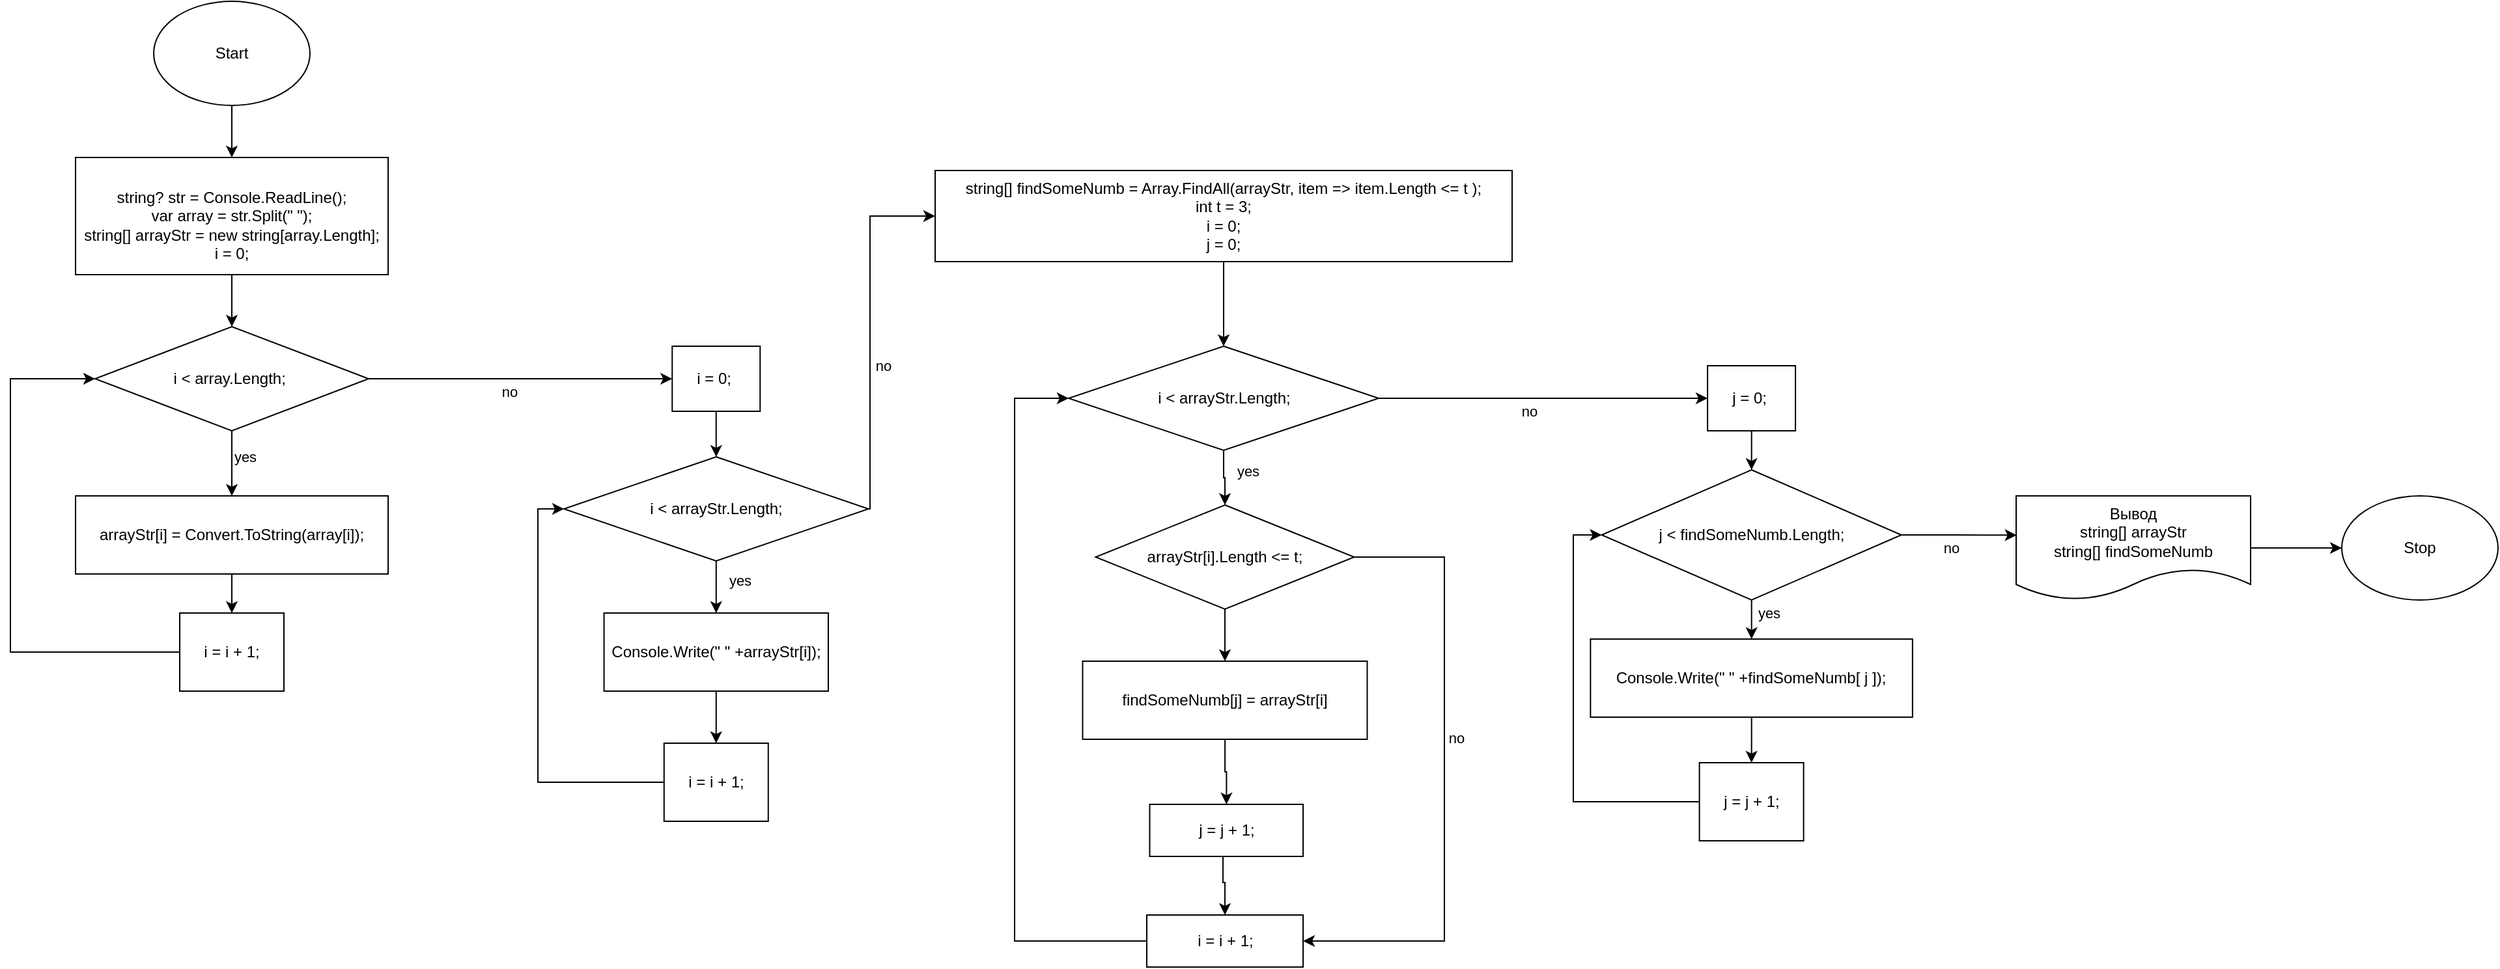 <mxfile version="21.1.5" type="device">
  <diagram id="C5RBs43oDa-KdzZeNtuy" name="Page-1">
    <mxGraphModel dx="2150" dy="915" grid="1" gridSize="10" guides="1" tooltips="1" connect="1" arrows="1" fold="1" page="1" pageScale="1" pageWidth="827" pageHeight="1169" math="0" shadow="0">
      <root>
        <mxCell id="WIyWlLk6GJQsqaUBKTNV-0" />
        <mxCell id="WIyWlLk6GJQsqaUBKTNV-1" parent="WIyWlLk6GJQsqaUBKTNV-0" />
        <mxCell id="f6WcW9jextzulrMWgwvd-7" style="edgeStyle=orthogonalEdgeStyle;rounded=0;orthogonalLoop=1;jettySize=auto;html=1;entryX=0.5;entryY=0;entryDx=0;entryDy=0;" edge="1" parent="WIyWlLk6GJQsqaUBKTNV-1" source="f6WcW9jextzulrMWgwvd-0">
          <mxGeometry relative="1" as="geometry">
            <mxPoint x="640" y="270" as="targetPoint" />
          </mxGeometry>
        </mxCell>
        <mxCell id="f6WcW9jextzulrMWgwvd-0" value="&lt;br&gt;string? str = Console.ReadLine();&lt;br&gt;var array = str.Split(&quot; &quot;);&lt;br&gt;string[] arrayStr = new string[array.Length];&lt;br&gt;i = 0;" style="rounded=0;whiteSpace=wrap;html=1;" vertex="1" parent="WIyWlLk6GJQsqaUBKTNV-1">
          <mxGeometry x="520" y="140" width="240" height="90" as="geometry" />
        </mxCell>
        <mxCell id="f6WcW9jextzulrMWgwvd-1" style="edgeStyle=orthogonalEdgeStyle;rounded=0;orthogonalLoop=1;jettySize=auto;html=1;entryX=0.5;entryY=0;entryDx=0;entryDy=0;" edge="1" parent="WIyWlLk6GJQsqaUBKTNV-1" source="f6WcW9jextzulrMWgwvd-2" target="f6WcW9jextzulrMWgwvd-0">
          <mxGeometry relative="1" as="geometry" />
        </mxCell>
        <mxCell id="f6WcW9jextzulrMWgwvd-2" value="Start" style="ellipse;whiteSpace=wrap;html=1;" vertex="1" parent="WIyWlLk6GJQsqaUBKTNV-1">
          <mxGeometry x="580" y="20" width="120" height="80" as="geometry" />
        </mxCell>
        <mxCell id="f6WcW9jextzulrMWgwvd-10" style="edgeStyle=orthogonalEdgeStyle;rounded=0;orthogonalLoop=1;jettySize=auto;html=1;entryX=0.5;entryY=0;entryDx=0;entryDy=0;" edge="1" parent="WIyWlLk6GJQsqaUBKTNV-1" source="f6WcW9jextzulrMWgwvd-8" target="f6WcW9jextzulrMWgwvd-9">
          <mxGeometry relative="1" as="geometry" />
        </mxCell>
        <mxCell id="f6WcW9jextzulrMWgwvd-79" value="yes" style="edgeLabel;html=1;align=center;verticalAlign=middle;resizable=0;points=[];" vertex="1" connectable="0" parent="f6WcW9jextzulrMWgwvd-10">
          <mxGeometry x="-0.301" relative="1" as="geometry">
            <mxPoint x="10" y="2" as="offset" />
          </mxGeometry>
        </mxCell>
        <mxCell id="f6WcW9jextzulrMWgwvd-15" value="" style="edgeStyle=orthogonalEdgeStyle;rounded=0;orthogonalLoop=1;jettySize=auto;html=1;" edge="1" parent="WIyWlLk6GJQsqaUBKTNV-1" source="f6WcW9jextzulrMWgwvd-8" target="f6WcW9jextzulrMWgwvd-14">
          <mxGeometry relative="1" as="geometry" />
        </mxCell>
        <mxCell id="f6WcW9jextzulrMWgwvd-80" value="no" style="edgeLabel;html=1;align=center;verticalAlign=middle;resizable=0;points=[];" vertex="1" connectable="0" parent="f6WcW9jextzulrMWgwvd-15">
          <mxGeometry x="-0.072" relative="1" as="geometry">
            <mxPoint y="10" as="offset" />
          </mxGeometry>
        </mxCell>
        <mxCell id="f6WcW9jextzulrMWgwvd-8" value="i &amp;lt; array.Length;&amp;nbsp;" style="rhombus;whiteSpace=wrap;html=1;" vertex="1" parent="WIyWlLk6GJQsqaUBKTNV-1">
          <mxGeometry x="535" y="270" width="210" height="80" as="geometry" />
        </mxCell>
        <mxCell id="f6WcW9jextzulrMWgwvd-11" style="edgeStyle=orthogonalEdgeStyle;rounded=0;orthogonalLoop=1;jettySize=auto;html=1;entryX=0;entryY=0.5;entryDx=0;entryDy=0;exitX=0;exitY=0.5;exitDx=0;exitDy=0;" edge="1" parent="WIyWlLk6GJQsqaUBKTNV-1" source="f6WcW9jextzulrMWgwvd-12" target="f6WcW9jextzulrMWgwvd-8">
          <mxGeometry relative="1" as="geometry">
            <mxPoint x="480" y="360" as="targetPoint" />
            <Array as="points">
              <mxPoint x="470" y="520" />
              <mxPoint x="470" y="310" />
            </Array>
          </mxGeometry>
        </mxCell>
        <mxCell id="f6WcW9jextzulrMWgwvd-13" style="edgeStyle=orthogonalEdgeStyle;rounded=0;orthogonalLoop=1;jettySize=auto;html=1;" edge="1" parent="WIyWlLk6GJQsqaUBKTNV-1" source="f6WcW9jextzulrMWgwvd-9" target="f6WcW9jextzulrMWgwvd-12">
          <mxGeometry relative="1" as="geometry" />
        </mxCell>
        <mxCell id="f6WcW9jextzulrMWgwvd-9" value="arrayStr[i] = Convert.ToString(array[i]);" style="rounded=0;whiteSpace=wrap;html=1;" vertex="1" parent="WIyWlLk6GJQsqaUBKTNV-1">
          <mxGeometry x="520" y="400" width="240" height="60" as="geometry" />
        </mxCell>
        <mxCell id="f6WcW9jextzulrMWgwvd-12" value="i = i + 1;" style="rounded=0;whiteSpace=wrap;html=1;" vertex="1" parent="WIyWlLk6GJQsqaUBKTNV-1">
          <mxGeometry x="600" y="490" width="80" height="60" as="geometry" />
        </mxCell>
        <mxCell id="f6WcW9jextzulrMWgwvd-25" value="" style="edgeStyle=orthogonalEdgeStyle;rounded=0;orthogonalLoop=1;jettySize=auto;html=1;" edge="1" parent="WIyWlLk6GJQsqaUBKTNV-1" source="f6WcW9jextzulrMWgwvd-14" target="f6WcW9jextzulrMWgwvd-24">
          <mxGeometry relative="1" as="geometry" />
        </mxCell>
        <mxCell id="f6WcW9jextzulrMWgwvd-14" value="i = 0;&amp;nbsp;" style="whiteSpace=wrap;html=1;" vertex="1" parent="WIyWlLk6GJQsqaUBKTNV-1">
          <mxGeometry x="978.12" y="285" width="67.5" height="50" as="geometry" />
        </mxCell>
        <mxCell id="f6WcW9jextzulrMWgwvd-27" value="" style="edgeStyle=orthogonalEdgeStyle;rounded=0;orthogonalLoop=1;jettySize=auto;html=1;" edge="1" parent="WIyWlLk6GJQsqaUBKTNV-1" source="f6WcW9jextzulrMWgwvd-24" target="f6WcW9jextzulrMWgwvd-26">
          <mxGeometry relative="1" as="geometry" />
        </mxCell>
        <mxCell id="f6WcW9jextzulrMWgwvd-83" value="yes" style="edgeLabel;html=1;align=center;verticalAlign=middle;resizable=0;points=[];" vertex="1" connectable="0" parent="f6WcW9jextzulrMWgwvd-27">
          <mxGeometry x="-0.263" relative="1" as="geometry">
            <mxPoint x="18" as="offset" />
          </mxGeometry>
        </mxCell>
        <mxCell id="f6WcW9jextzulrMWgwvd-50" style="edgeStyle=orthogonalEdgeStyle;rounded=0;orthogonalLoop=1;jettySize=auto;html=1;entryX=0;entryY=0.5;entryDx=0;entryDy=0;" edge="1" parent="WIyWlLk6GJQsqaUBKTNV-1" source="f6WcW9jextzulrMWgwvd-24" target="f6WcW9jextzulrMWgwvd-33">
          <mxGeometry relative="1" as="geometry">
            <mxPoint x="1180" y="250" as="targetPoint" />
            <Array as="points">
              <mxPoint x="1130" y="410" />
              <mxPoint x="1130" y="185" />
            </Array>
          </mxGeometry>
        </mxCell>
        <mxCell id="f6WcW9jextzulrMWgwvd-82" value="no" style="edgeLabel;html=1;align=center;verticalAlign=middle;resizable=0;points=[];" vertex="1" connectable="0" parent="f6WcW9jextzulrMWgwvd-50">
          <mxGeometry x="-0.381" y="1" relative="1" as="geometry">
            <mxPoint x="11" y="-26" as="offset" />
          </mxGeometry>
        </mxCell>
        <mxCell id="f6WcW9jextzulrMWgwvd-24" value="i &amp;lt; arrayStr.Length;" style="rhombus;whiteSpace=wrap;html=1;" vertex="1" parent="WIyWlLk6GJQsqaUBKTNV-1">
          <mxGeometry x="895" y="370" width="233.75" height="80" as="geometry" />
        </mxCell>
        <mxCell id="f6WcW9jextzulrMWgwvd-29" style="edgeStyle=orthogonalEdgeStyle;rounded=0;orthogonalLoop=1;jettySize=auto;html=1;entryX=0.5;entryY=0;entryDx=0;entryDy=0;" edge="1" parent="WIyWlLk6GJQsqaUBKTNV-1" source="f6WcW9jextzulrMWgwvd-26" target="f6WcW9jextzulrMWgwvd-28">
          <mxGeometry relative="1" as="geometry" />
        </mxCell>
        <mxCell id="f6WcW9jextzulrMWgwvd-26" value="Console.Write(&quot; &quot; +arrayStr[i]);" style="whiteSpace=wrap;html=1;" vertex="1" parent="WIyWlLk6GJQsqaUBKTNV-1">
          <mxGeometry x="925.78" y="490" width="172.19" height="60" as="geometry" />
        </mxCell>
        <mxCell id="f6WcW9jextzulrMWgwvd-30" style="edgeStyle=orthogonalEdgeStyle;rounded=0;orthogonalLoop=1;jettySize=auto;html=1;entryX=0;entryY=0.5;entryDx=0;entryDy=0;" edge="1" parent="WIyWlLk6GJQsqaUBKTNV-1" source="f6WcW9jextzulrMWgwvd-28" target="f6WcW9jextzulrMWgwvd-24">
          <mxGeometry relative="1" as="geometry">
            <Array as="points">
              <mxPoint x="875" y="620" />
              <mxPoint x="875" y="410" />
            </Array>
          </mxGeometry>
        </mxCell>
        <mxCell id="f6WcW9jextzulrMWgwvd-28" value="i = i + 1;" style="rounded=0;whiteSpace=wrap;html=1;" vertex="1" parent="WIyWlLk6GJQsqaUBKTNV-1">
          <mxGeometry x="971.87" y="590" width="80" height="60" as="geometry" />
        </mxCell>
        <mxCell id="f6WcW9jextzulrMWgwvd-57" style="edgeStyle=orthogonalEdgeStyle;rounded=0;orthogonalLoop=1;jettySize=auto;html=1;entryX=0.5;entryY=0;entryDx=0;entryDy=0;" edge="1" parent="WIyWlLk6GJQsqaUBKTNV-1" source="f6WcW9jextzulrMWgwvd-33" target="f6WcW9jextzulrMWgwvd-56">
          <mxGeometry relative="1" as="geometry" />
        </mxCell>
        <mxCell id="f6WcW9jextzulrMWgwvd-33" value="string[] findSomeNumb = Array.FindAll(arrayStr, item =&amp;gt; item.Length &amp;lt;= t );&lt;br&gt;int t = 3;&lt;br&gt;i = 0;&lt;br&gt;j = 0;" style="rounded=0;whiteSpace=wrap;html=1;" vertex="1" parent="WIyWlLk6GJQsqaUBKTNV-1">
          <mxGeometry x="1180" y="150" width="443" height="70" as="geometry" />
        </mxCell>
        <mxCell id="f6WcW9jextzulrMWgwvd-42" value="" style="edgeStyle=orthogonalEdgeStyle;rounded=0;orthogonalLoop=1;jettySize=auto;html=1;" edge="1" parent="WIyWlLk6GJQsqaUBKTNV-1" source="f6WcW9jextzulrMWgwvd-37" target="f6WcW9jextzulrMWgwvd-41">
          <mxGeometry relative="1" as="geometry" />
        </mxCell>
        <mxCell id="f6WcW9jextzulrMWgwvd-47" style="edgeStyle=orthogonalEdgeStyle;rounded=0;orthogonalLoop=1;jettySize=auto;html=1;entryX=1;entryY=0.5;entryDx=0;entryDy=0;" edge="1" parent="WIyWlLk6GJQsqaUBKTNV-1" source="f6WcW9jextzulrMWgwvd-37" target="f6WcW9jextzulrMWgwvd-44">
          <mxGeometry relative="1" as="geometry">
            <mxPoint x="1581" y="697" as="targetPoint" />
            <Array as="points">
              <mxPoint x="1571" y="447" />
              <mxPoint x="1571" y="742" />
            </Array>
          </mxGeometry>
        </mxCell>
        <mxCell id="f6WcW9jextzulrMWgwvd-85" value="no" style="edgeLabel;html=1;align=center;verticalAlign=middle;resizable=0;points=[];" vertex="1" connectable="0" parent="f6WcW9jextzulrMWgwvd-47">
          <mxGeometry x="-0.359" relative="1" as="geometry">
            <mxPoint x="9" y="56" as="offset" />
          </mxGeometry>
        </mxCell>
        <mxCell id="f6WcW9jextzulrMWgwvd-37" value="arrayStr[i].Length &amp;lt;= t;" style="rhombus;whiteSpace=wrap;html=1;rounded=0;" vertex="1" parent="WIyWlLk6GJQsqaUBKTNV-1">
          <mxGeometry x="1303.25" y="407" width="198.5" height="80" as="geometry" />
        </mxCell>
        <mxCell id="f6WcW9jextzulrMWgwvd-54" style="edgeStyle=orthogonalEdgeStyle;rounded=0;orthogonalLoop=1;jettySize=auto;html=1;" edge="1" parent="WIyWlLk6GJQsqaUBKTNV-1" source="f6WcW9jextzulrMWgwvd-41" target="f6WcW9jextzulrMWgwvd-53">
          <mxGeometry relative="1" as="geometry" />
        </mxCell>
        <mxCell id="f6WcW9jextzulrMWgwvd-41" value="findSomeNumb[j] = arrayStr[i]" style="whiteSpace=wrap;html=1;rounded=0;" vertex="1" parent="WIyWlLk6GJQsqaUBKTNV-1">
          <mxGeometry x="1293.25" y="527" width="218.5" height="60" as="geometry" />
        </mxCell>
        <mxCell id="f6WcW9jextzulrMWgwvd-46" style="edgeStyle=orthogonalEdgeStyle;rounded=0;orthogonalLoop=1;jettySize=auto;html=1;entryX=0;entryY=0.5;entryDx=0;entryDy=0;" edge="1" parent="WIyWlLk6GJQsqaUBKTNV-1" source="f6WcW9jextzulrMWgwvd-44" target="f6WcW9jextzulrMWgwvd-56">
          <mxGeometry relative="1" as="geometry">
            <Array as="points">
              <mxPoint x="1241" y="742" />
              <mxPoint x="1241" y="325" />
            </Array>
          </mxGeometry>
        </mxCell>
        <mxCell id="f6WcW9jextzulrMWgwvd-44" value="i = i + 1;" style="whiteSpace=wrap;html=1;rounded=0;" vertex="1" parent="WIyWlLk6GJQsqaUBKTNV-1">
          <mxGeometry x="1342.5" y="722" width="120" height="40" as="geometry" />
        </mxCell>
        <mxCell id="f6WcW9jextzulrMWgwvd-55" style="edgeStyle=orthogonalEdgeStyle;rounded=0;orthogonalLoop=1;jettySize=auto;html=1;entryX=0.5;entryY=0;entryDx=0;entryDy=0;exitX=0.5;exitY=1;exitDx=0;exitDy=0;" edge="1" parent="WIyWlLk6GJQsqaUBKTNV-1" source="f6WcW9jextzulrMWgwvd-53" target="f6WcW9jextzulrMWgwvd-44">
          <mxGeometry relative="1" as="geometry">
            <Array as="points">
              <mxPoint x="1401" y="697" />
              <mxPoint x="1403" y="697" />
            </Array>
          </mxGeometry>
        </mxCell>
        <mxCell id="f6WcW9jextzulrMWgwvd-53" value="j = j + 1;" style="whiteSpace=wrap;html=1;rounded=0;" vertex="1" parent="WIyWlLk6GJQsqaUBKTNV-1">
          <mxGeometry x="1344.75" y="637" width="117.75" height="40" as="geometry" />
        </mxCell>
        <mxCell id="f6WcW9jextzulrMWgwvd-58" style="edgeStyle=orthogonalEdgeStyle;rounded=0;orthogonalLoop=1;jettySize=auto;html=1;entryX=0.5;entryY=0;entryDx=0;entryDy=0;" edge="1" parent="WIyWlLk6GJQsqaUBKTNV-1" source="f6WcW9jextzulrMWgwvd-56" target="f6WcW9jextzulrMWgwvd-37">
          <mxGeometry relative="1" as="geometry" />
        </mxCell>
        <mxCell id="f6WcW9jextzulrMWgwvd-84" value="yes" style="edgeLabel;html=1;align=center;verticalAlign=middle;resizable=0;points=[];" vertex="1" connectable="0" parent="f6WcW9jextzulrMWgwvd-58">
          <mxGeometry x="-0.258" y="-1" relative="1" as="geometry">
            <mxPoint x="19" as="offset" />
          </mxGeometry>
        </mxCell>
        <mxCell id="f6WcW9jextzulrMWgwvd-67" style="edgeStyle=orthogonalEdgeStyle;rounded=0;orthogonalLoop=1;jettySize=auto;html=1;entryX=0;entryY=0.5;entryDx=0;entryDy=0;" edge="1" parent="WIyWlLk6GJQsqaUBKTNV-1" source="f6WcW9jextzulrMWgwvd-56" target="f6WcW9jextzulrMWgwvd-60">
          <mxGeometry relative="1" as="geometry" />
        </mxCell>
        <mxCell id="f6WcW9jextzulrMWgwvd-86" value="no" style="edgeLabel;html=1;align=center;verticalAlign=middle;resizable=0;points=[];" vertex="1" connectable="0" parent="f6WcW9jextzulrMWgwvd-67">
          <mxGeometry x="-0.099" y="-1" relative="1" as="geometry">
            <mxPoint x="1" y="9" as="offset" />
          </mxGeometry>
        </mxCell>
        <mxCell id="f6WcW9jextzulrMWgwvd-56" value="i &amp;lt; arrayStr.Length;" style="rhombus;whiteSpace=wrap;html=1;" vertex="1" parent="WIyWlLk6GJQsqaUBKTNV-1">
          <mxGeometry x="1282.5" y="285" width="238" height="80" as="geometry" />
        </mxCell>
        <mxCell id="f6WcW9jextzulrMWgwvd-59" value="" style="edgeStyle=orthogonalEdgeStyle;rounded=0;orthogonalLoop=1;jettySize=auto;html=1;" edge="1" parent="WIyWlLk6GJQsqaUBKTNV-1" source="f6WcW9jextzulrMWgwvd-60" target="f6WcW9jextzulrMWgwvd-62">
          <mxGeometry relative="1" as="geometry" />
        </mxCell>
        <mxCell id="f6WcW9jextzulrMWgwvd-60" value="j = 0;&amp;nbsp;" style="whiteSpace=wrap;html=1;" vertex="1" parent="WIyWlLk6GJQsqaUBKTNV-1">
          <mxGeometry x="1773.06" y="300" width="67.5" height="50" as="geometry" />
        </mxCell>
        <mxCell id="f6WcW9jextzulrMWgwvd-61" value="" style="edgeStyle=orthogonalEdgeStyle;rounded=0;orthogonalLoop=1;jettySize=auto;html=1;" edge="1" parent="WIyWlLk6GJQsqaUBKTNV-1" source="f6WcW9jextzulrMWgwvd-62" target="f6WcW9jextzulrMWgwvd-64">
          <mxGeometry relative="1" as="geometry" />
        </mxCell>
        <mxCell id="f6WcW9jextzulrMWgwvd-88" value="yes" style="edgeLabel;html=1;align=center;verticalAlign=middle;resizable=0;points=[];" vertex="1" connectable="0" parent="f6WcW9jextzulrMWgwvd-61">
          <mxGeometry x="0.269" relative="1" as="geometry">
            <mxPoint x="13" y="-9" as="offset" />
          </mxGeometry>
        </mxCell>
        <mxCell id="f6WcW9jextzulrMWgwvd-75" style="edgeStyle=orthogonalEdgeStyle;rounded=0;orthogonalLoop=1;jettySize=auto;html=1;entryX=0.002;entryY=0.377;entryDx=0;entryDy=0;entryPerimeter=0;" edge="1" parent="WIyWlLk6GJQsqaUBKTNV-1" source="f6WcW9jextzulrMWgwvd-62" target="f6WcW9jextzulrMWgwvd-76">
          <mxGeometry relative="1" as="geometry">
            <mxPoint x="2040" y="359.987" as="targetPoint" />
          </mxGeometry>
        </mxCell>
        <mxCell id="f6WcW9jextzulrMWgwvd-87" value="no" style="edgeLabel;html=1;align=center;verticalAlign=middle;resizable=0;points=[];" vertex="1" connectable="0" parent="f6WcW9jextzulrMWgwvd-75">
          <mxGeometry x="-0.284" y="-3" relative="1" as="geometry">
            <mxPoint x="6" y="7" as="offset" />
          </mxGeometry>
        </mxCell>
        <mxCell id="f6WcW9jextzulrMWgwvd-62" value="j &amp;lt; findSomeNumb.Length;" style="rhombus;whiteSpace=wrap;html=1;" vertex="1" parent="WIyWlLk6GJQsqaUBKTNV-1">
          <mxGeometry x="1691.78" y="380" width="230.06" height="100" as="geometry" />
        </mxCell>
        <mxCell id="f6WcW9jextzulrMWgwvd-63" style="edgeStyle=orthogonalEdgeStyle;rounded=0;orthogonalLoop=1;jettySize=auto;html=1;entryX=0.5;entryY=0;entryDx=0;entryDy=0;" edge="1" parent="WIyWlLk6GJQsqaUBKTNV-1" source="f6WcW9jextzulrMWgwvd-64" target="f6WcW9jextzulrMWgwvd-66">
          <mxGeometry relative="1" as="geometry" />
        </mxCell>
        <mxCell id="f6WcW9jextzulrMWgwvd-64" value="Console.Write(&quot; &quot; +findSomeNumb[ j ]);" style="whiteSpace=wrap;html=1;" vertex="1" parent="WIyWlLk6GJQsqaUBKTNV-1">
          <mxGeometry x="1683.18" y="510" width="247.25" height="60" as="geometry" />
        </mxCell>
        <mxCell id="f6WcW9jextzulrMWgwvd-65" style="edgeStyle=orthogonalEdgeStyle;rounded=0;orthogonalLoop=1;jettySize=auto;html=1;entryX=0;entryY=0.5;entryDx=0;entryDy=0;" edge="1" parent="WIyWlLk6GJQsqaUBKTNV-1" source="f6WcW9jextzulrMWgwvd-66" target="f6WcW9jextzulrMWgwvd-62">
          <mxGeometry relative="1" as="geometry">
            <Array as="points">
              <mxPoint x="1670" y="635" />
              <mxPoint x="1670" y="430" />
            </Array>
          </mxGeometry>
        </mxCell>
        <mxCell id="f6WcW9jextzulrMWgwvd-66" value="j = j + 1;" style="rounded=0;whiteSpace=wrap;html=1;" vertex="1" parent="WIyWlLk6GJQsqaUBKTNV-1">
          <mxGeometry x="1766.81" y="605" width="80" height="60" as="geometry" />
        </mxCell>
        <mxCell id="f6WcW9jextzulrMWgwvd-90" style="edgeStyle=orthogonalEdgeStyle;rounded=0;orthogonalLoop=1;jettySize=auto;html=1;entryX=0;entryY=0.5;entryDx=0;entryDy=0;" edge="1" parent="WIyWlLk6GJQsqaUBKTNV-1" source="f6WcW9jextzulrMWgwvd-76" target="f6WcW9jextzulrMWgwvd-89">
          <mxGeometry relative="1" as="geometry" />
        </mxCell>
        <mxCell id="f6WcW9jextzulrMWgwvd-76" value="Вывод&lt;br&gt;string[] arrayStr&lt;br&gt;string[] findSomeNumb" style="shape=document;whiteSpace=wrap;html=1;boundedLbl=1;" vertex="1" parent="WIyWlLk6GJQsqaUBKTNV-1">
          <mxGeometry x="2010" y="400" width="180" height="80" as="geometry" />
        </mxCell>
        <mxCell id="f6WcW9jextzulrMWgwvd-89" value="Stop" style="ellipse;whiteSpace=wrap;html=1;" vertex="1" parent="WIyWlLk6GJQsqaUBKTNV-1">
          <mxGeometry x="2260" y="400" width="120" height="80" as="geometry" />
        </mxCell>
      </root>
    </mxGraphModel>
  </diagram>
</mxfile>
